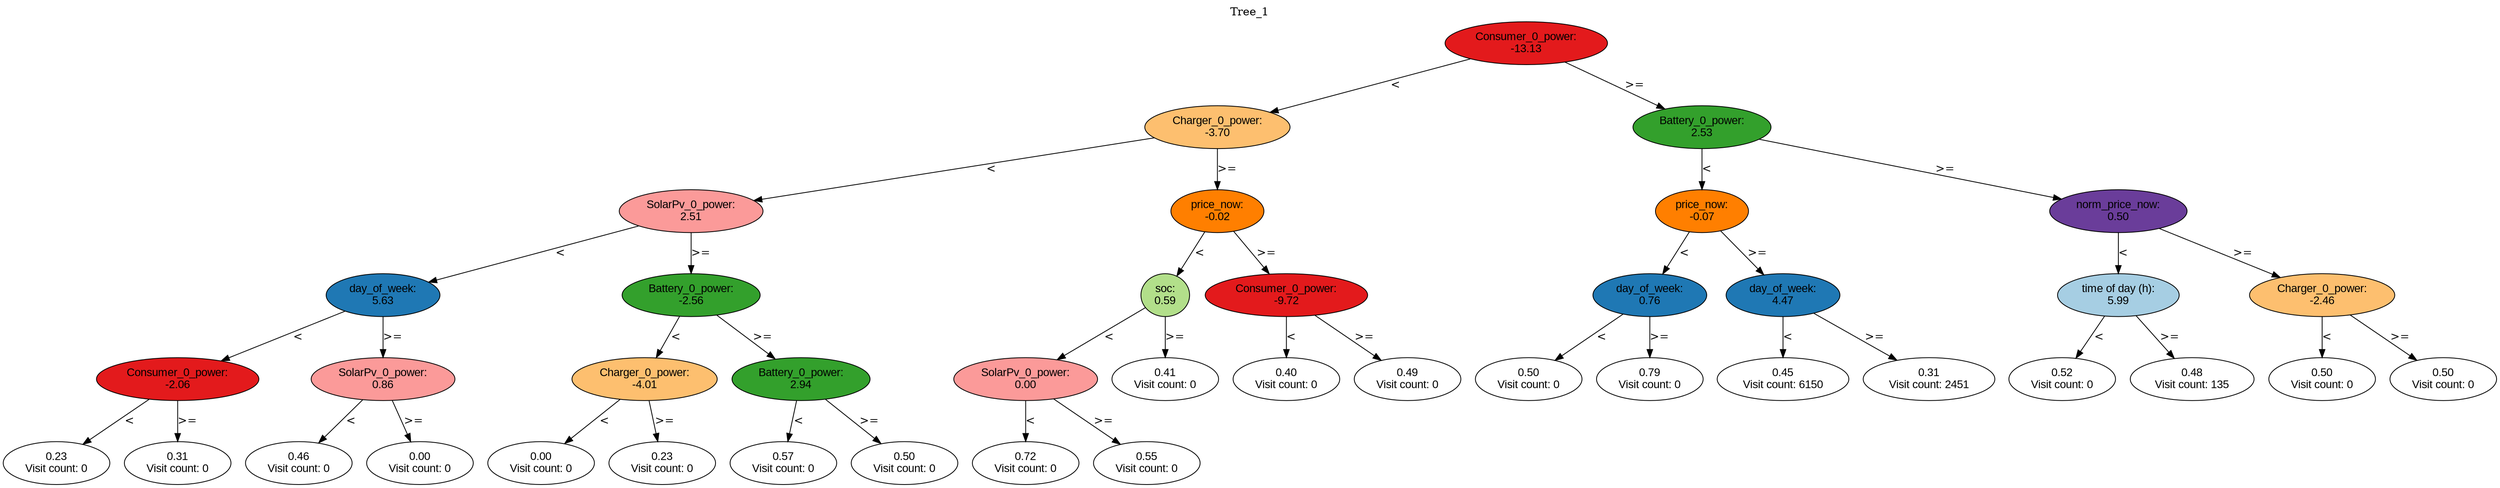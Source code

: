 digraph BST {
    node [fontname="Arial" style=filled colorscheme=paired12];
    0 [ label = "Consumer_0_power:
-13.13" fillcolor=6];
    1 [ label = "Charger_0_power:
-3.70" fillcolor=7];
    2 [ label = "SolarPv_0_power:
2.51" fillcolor=5];
    3 [ label = "day_of_week:
5.63" fillcolor=2];
    4 [ label = "Consumer_0_power:
-2.06" fillcolor=6];
    5 [ label = "0.23
Visit count: 0" fillcolor=white];
    6 [ label = "0.31
Visit count: 0" fillcolor=white];
    7 [ label = "SolarPv_0_power:
0.86" fillcolor=5];
    8 [ label = "0.46
Visit count: 0" fillcolor=white];
    9 [ label = "0.00
Visit count: 0" fillcolor=white];
    10 [ label = "Battery_0_power:
-2.56" fillcolor=4];
    11 [ label = "Charger_0_power:
-4.01" fillcolor=7];
    12 [ label = "0.00
Visit count: 0" fillcolor=white];
    13 [ label = "0.23
Visit count: 0" fillcolor=white];
    14 [ label = "Battery_0_power:
2.94" fillcolor=4];
    15 [ label = "0.57
Visit count: 0" fillcolor=white];
    16 [ label = "0.50
Visit count: 0" fillcolor=white];
    17 [ label = "price_now:
-0.02" fillcolor=8];
    18 [ label = "soc:
0.59" fillcolor=3];
    19 [ label = "SolarPv_0_power:
0.00" fillcolor=5];
    20 [ label = "0.72
Visit count: 0" fillcolor=white];
    21 [ label = "0.55
Visit count: 0" fillcolor=white];
    22 [ label = "0.41
Visit count: 0" fillcolor=white];
    23 [ label = "Consumer_0_power:
-9.72" fillcolor=6];
    24 [ label = "0.40
Visit count: 0" fillcolor=white];
    25 [ label = "0.49
Visit count: 0" fillcolor=white];
    26 [ label = "Battery_0_power:
2.53" fillcolor=4];
    27 [ label = "price_now:
-0.07" fillcolor=8];
    28 [ label = "day_of_week:
0.76" fillcolor=2];
    29 [ label = "0.50
Visit count: 0" fillcolor=white];
    30 [ label = "0.79
Visit count: 0" fillcolor=white];
    31 [ label = "day_of_week:
4.47" fillcolor=2];
    32 [ label = "0.45
Visit count: 6150" fillcolor=white];
    33 [ label = "0.31
Visit count: 2451" fillcolor=white];
    34 [ label = "norm_price_now:
0.50" fillcolor=10];
    35 [ label = "time of day (h):
5.99" fillcolor=1];
    36 [ label = "0.52
Visit count: 0" fillcolor=white];
    37 [ label = "0.48
Visit count: 135" fillcolor=white];
    38 [ label = "Charger_0_power:
-2.46" fillcolor=7];
    39 [ label = "0.50
Visit count: 0" fillcolor=white];
    40 [ label = "0.50
Visit count: 0" fillcolor=white];

    0  -> 1[ label = "<"];
    0  -> 26[ label = ">="];
    1  -> 2[ label = "<"];
    1  -> 17[ label = ">="];
    2  -> 3[ label = "<"];
    2  -> 10[ label = ">="];
    3  -> 4[ label = "<"];
    3  -> 7[ label = ">="];
    4  -> 5[ label = "<"];
    4  -> 6[ label = ">="];
    7  -> 8[ label = "<"];
    7  -> 9[ label = ">="];
    10  -> 11[ label = "<"];
    10  -> 14[ label = ">="];
    11  -> 12[ label = "<"];
    11  -> 13[ label = ">="];
    14  -> 15[ label = "<"];
    14  -> 16[ label = ">="];
    17  -> 18[ label = "<"];
    17  -> 23[ label = ">="];
    18  -> 19[ label = "<"];
    18  -> 22[ label = ">="];
    19  -> 20[ label = "<"];
    19  -> 21[ label = ">="];
    23  -> 24[ label = "<"];
    23  -> 25[ label = ">="];
    26  -> 27[ label = "<"];
    26  -> 34[ label = ">="];
    27  -> 28[ label = "<"];
    27  -> 31[ label = ">="];
    28  -> 29[ label = "<"];
    28  -> 30[ label = ">="];
    31  -> 32[ label = "<"];
    31  -> 33[ label = ">="];
    34  -> 35[ label = "<"];
    34  -> 38[ label = ">="];
    35  -> 36[ label = "<"];
    35  -> 37[ label = ">="];
    38  -> 39[ label = "<"];
    38  -> 40[ label = ">="];

    labelloc="t";
    label="Tree_1";
}